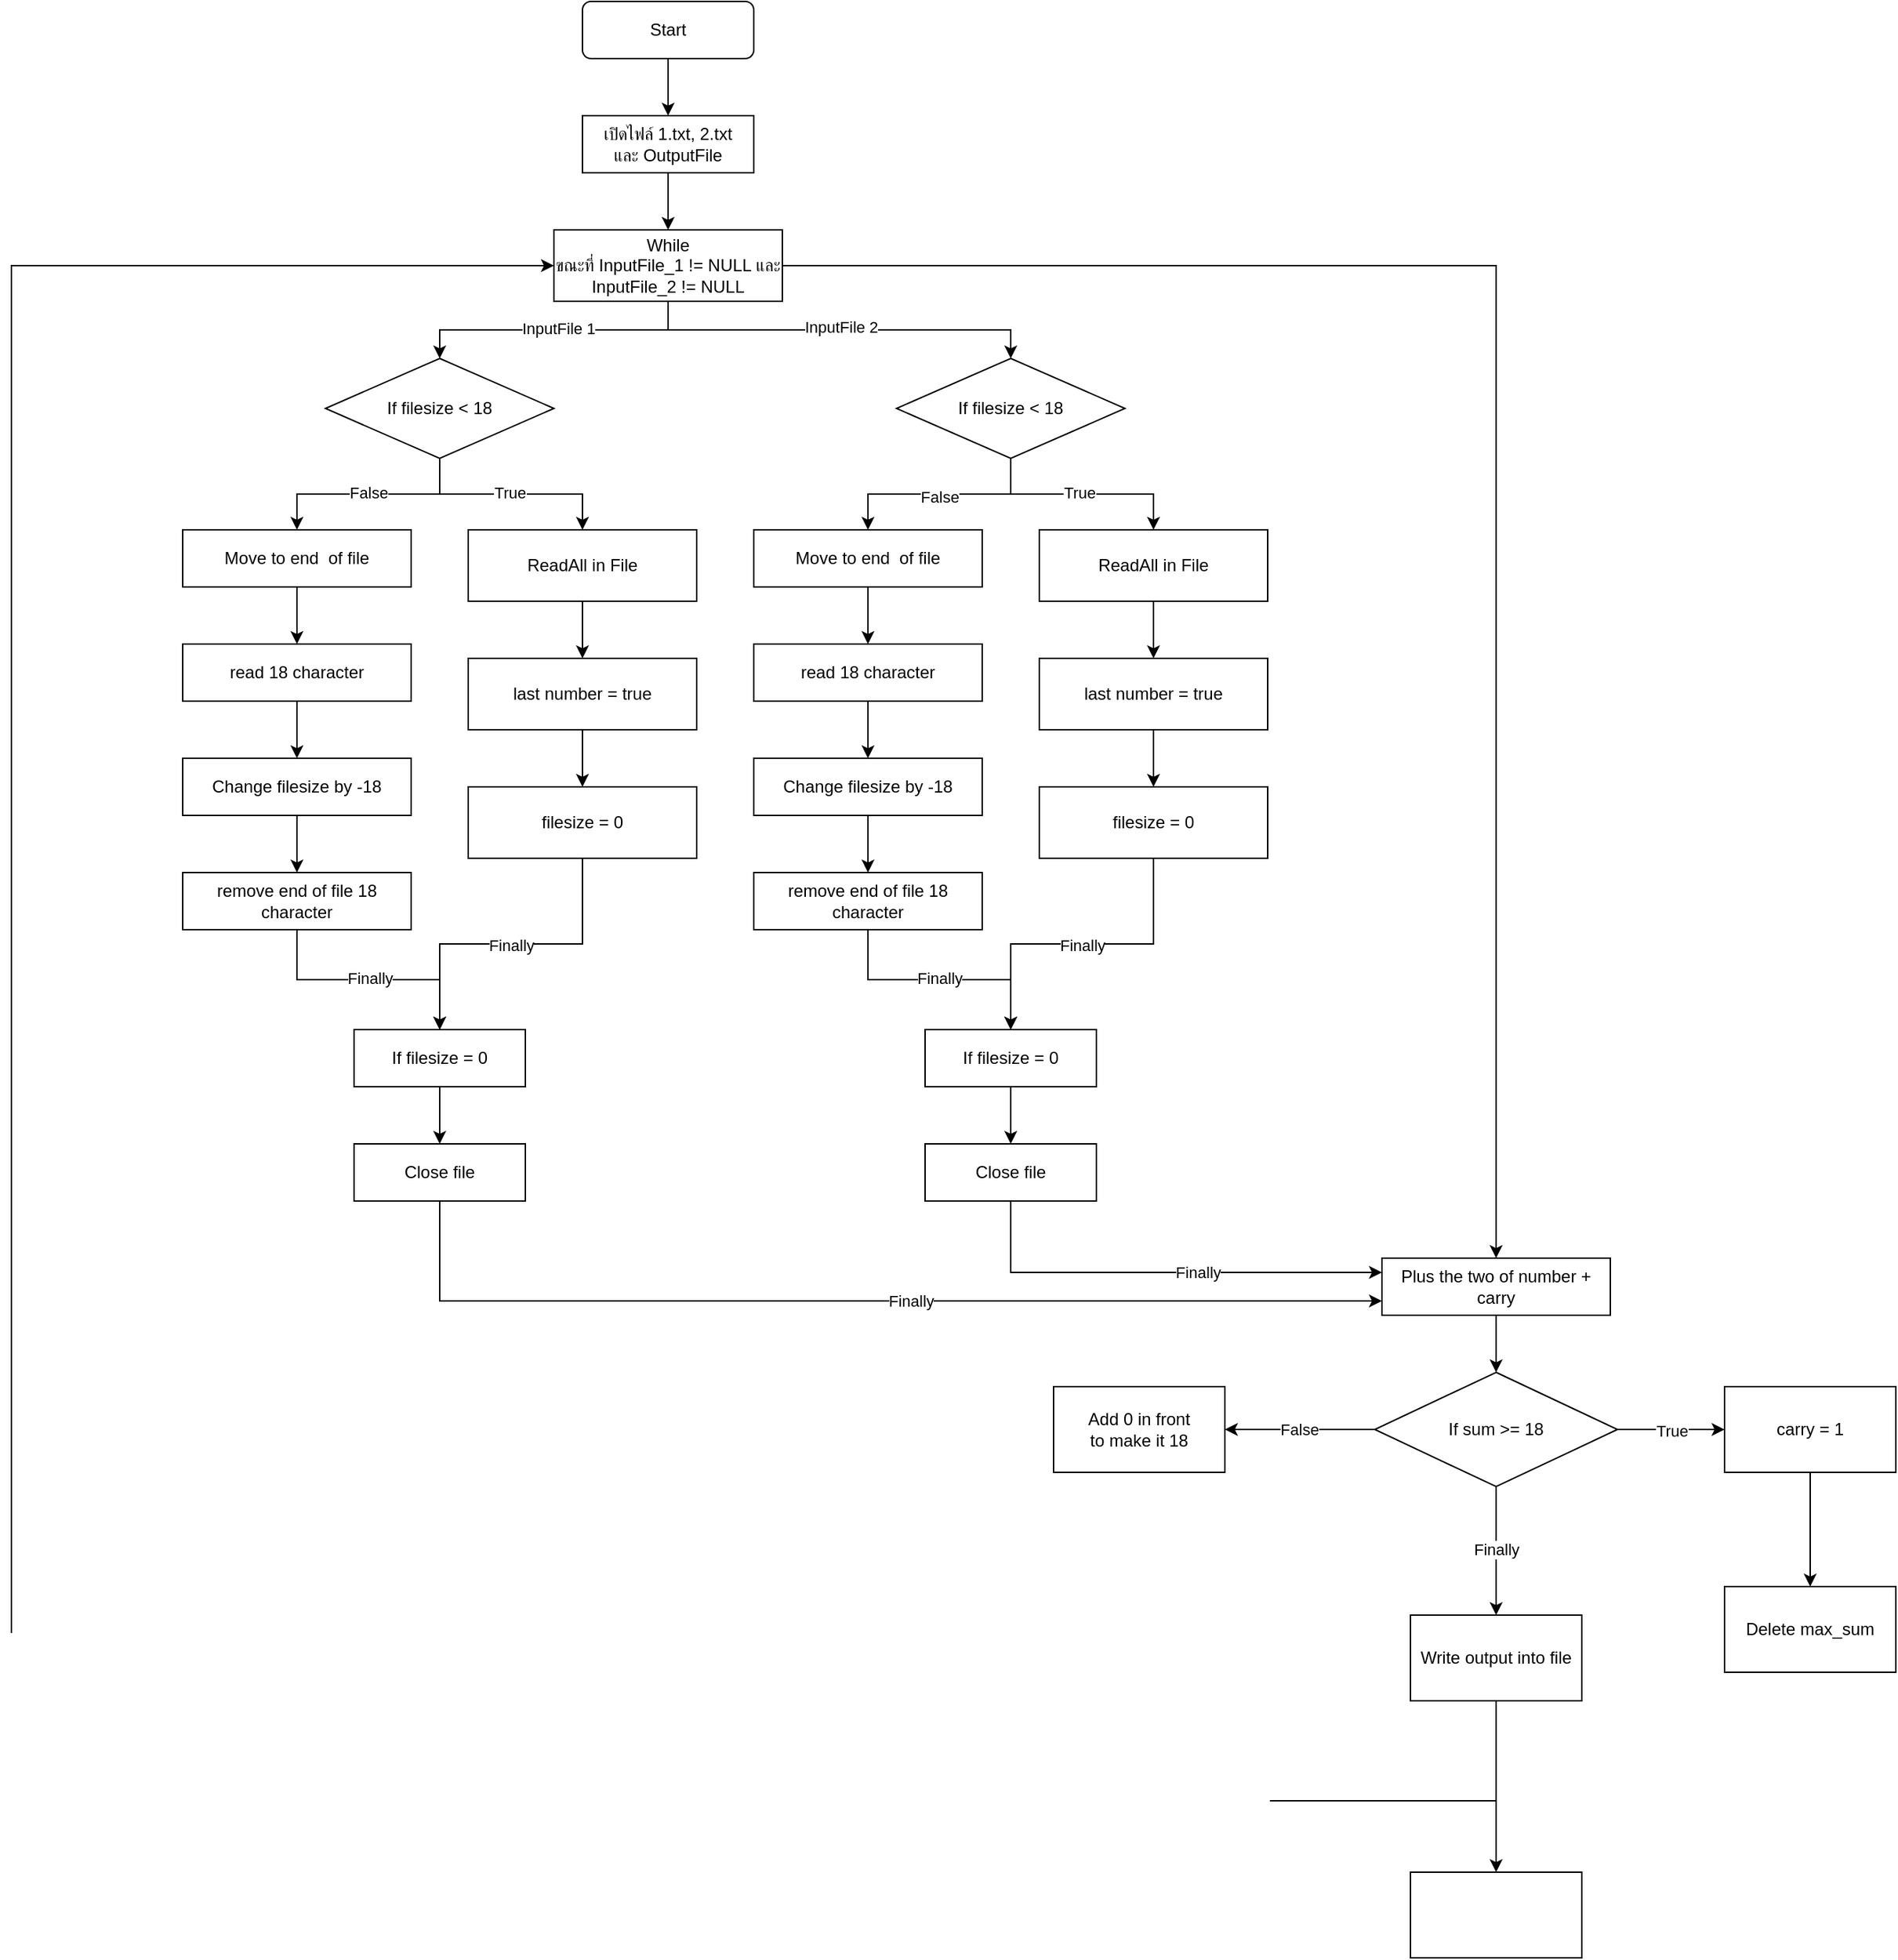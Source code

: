 <mxfile version="27.0.9">
  <diagram name="Page-1" id="AcW_P78Xfz2Vmk0OPehk">
    <mxGraphModel dx="2777" dy="1402" grid="1" gridSize="10" guides="1" tooltips="1" connect="1" arrows="1" fold="1" page="0" pageScale="1" pageWidth="1600" pageHeight="900" math="0" shadow="0">
      <root>
        <mxCell id="0" />
        <mxCell id="1" parent="0" />
        <mxCell id="pKQ1DFMtgbmYqmVptr8--3" value="" style="edgeStyle=orthogonalEdgeStyle;rounded=0;orthogonalLoop=1;jettySize=auto;html=1;" parent="1" source="pKQ1DFMtgbmYqmVptr8--1" target="pKQ1DFMtgbmYqmVptr8--2" edge="1">
          <mxGeometry relative="1" as="geometry" />
        </mxCell>
        <mxCell id="pKQ1DFMtgbmYqmVptr8--1" value="Start" style="rounded=1;whiteSpace=wrap;html=1;" parent="1" vertex="1">
          <mxGeometry x="160" y="240" width="120" height="40" as="geometry" />
        </mxCell>
        <mxCell id="pKQ1DFMtgbmYqmVptr8--5" value="" style="edgeStyle=orthogonalEdgeStyle;rounded=0;orthogonalLoop=1;jettySize=auto;html=1;" parent="1" source="pKQ1DFMtgbmYqmVptr8--2" target="pKQ1DFMtgbmYqmVptr8--4" edge="1">
          <mxGeometry relative="1" as="geometry" />
        </mxCell>
        <mxCell id="pKQ1DFMtgbmYqmVptr8--2" value="เปิดไฟล์ 1.txt, 2.txt&lt;div&gt;และ OutputFile&lt;/div&gt;" style="rounded=0;whiteSpace=wrap;html=1;" parent="1" vertex="1">
          <mxGeometry x="160" y="320" width="120" height="40" as="geometry" />
        </mxCell>
        <mxCell id="ZDc7zMgVMBdR7gX53teH-39" value="" style="edgeStyle=orthogonalEdgeStyle;rounded=0;orthogonalLoop=1;jettySize=auto;html=1;" parent="1" source="pKQ1DFMtgbmYqmVptr8--4" target="ZDc7zMgVMBdR7gX53teH-38" edge="1">
          <mxGeometry relative="1" as="geometry" />
        </mxCell>
        <mxCell id="ZDc7zMgVMBdR7gX53teH-61" style="edgeStyle=orthogonalEdgeStyle;rounded=0;orthogonalLoop=1;jettySize=auto;html=1;entryX=0.5;entryY=0;entryDx=0;entryDy=0;exitX=0.5;exitY=1;exitDx=0;exitDy=0;" parent="1" source="pKQ1DFMtgbmYqmVptr8--4" target="ZDc7zMgVMBdR7gX53teH-60" edge="1">
          <mxGeometry relative="1" as="geometry" />
        </mxCell>
        <mxCell id="Do0xDfXfbNfMnPIxrDji-6" value="InputFile 1" style="edgeLabel;html=1;align=center;verticalAlign=middle;resizable=0;points=[];" vertex="1" connectable="0" parent="ZDc7zMgVMBdR7gX53teH-61">
          <mxGeometry x="-0.025" y="-1" relative="1" as="geometry">
            <mxPoint as="offset" />
          </mxGeometry>
        </mxCell>
        <mxCell id="Do0xDfXfbNfMnPIxrDji-7" style="edgeStyle=orthogonalEdgeStyle;rounded=0;orthogonalLoop=1;jettySize=auto;html=1;entryX=0.5;entryY=0;entryDx=0;entryDy=0;exitX=0.5;exitY=1;exitDx=0;exitDy=0;" edge="1" parent="1" source="pKQ1DFMtgbmYqmVptr8--4" target="Do0xDfXfbNfMnPIxrDji-5">
          <mxGeometry relative="1" as="geometry" />
        </mxCell>
        <mxCell id="Do0xDfXfbNfMnPIxrDji-8" value="InputFile 2" style="edgeLabel;html=1;align=center;verticalAlign=middle;resizable=0;points=[];" vertex="1" connectable="0" parent="Do0xDfXfbNfMnPIxrDji-7">
          <mxGeometry x="0.008" y="2" relative="1" as="geometry">
            <mxPoint as="offset" />
          </mxGeometry>
        </mxCell>
        <mxCell id="pKQ1DFMtgbmYqmVptr8--4" value="While&lt;div&gt;ขณะที่ InputFile_1 != NULL และ InputFile_2 != NULL&lt;/div&gt;" style="rounded=0;whiteSpace=wrap;html=1;" parent="1" vertex="1">
          <mxGeometry x="140" y="400" width="160" height="50" as="geometry" />
        </mxCell>
        <mxCell id="LNDTRcmuirxLBHoLEN23-6" value="" style="edgeStyle=orthogonalEdgeStyle;rounded=0;orthogonalLoop=1;jettySize=auto;html=1;" parent="1" source="LNDTRcmuirxLBHoLEN23-3" target="LNDTRcmuirxLBHoLEN23-5" edge="1">
          <mxGeometry relative="1" as="geometry" />
        </mxCell>
        <mxCell id="LNDTRcmuirxLBHoLEN23-3" value="ReadAll in File" style="rounded=0;whiteSpace=wrap;html=1;" parent="1" vertex="1">
          <mxGeometry x="80" y="610" width="160" height="50" as="geometry" />
        </mxCell>
        <mxCell id="LNDTRcmuirxLBHoLEN23-8" value="" style="edgeStyle=orthogonalEdgeStyle;rounded=0;orthogonalLoop=1;jettySize=auto;html=1;" parent="1" source="LNDTRcmuirxLBHoLEN23-5" target="LNDTRcmuirxLBHoLEN23-7" edge="1">
          <mxGeometry relative="1" as="geometry" />
        </mxCell>
        <mxCell id="LNDTRcmuirxLBHoLEN23-5" value="last number = true" style="rounded=0;whiteSpace=wrap;html=1;" parent="1" vertex="1">
          <mxGeometry x="80" y="700" width="160" height="50" as="geometry" />
        </mxCell>
        <mxCell id="ZDc7zMgVMBdR7gX53teH-35" style="edgeStyle=orthogonalEdgeStyle;rounded=0;orthogonalLoop=1;jettySize=auto;html=1;entryX=0.5;entryY=0;entryDx=0;entryDy=0;" parent="1" source="LNDTRcmuirxLBHoLEN23-7" target="ZDc7zMgVMBdR7gX53teH-28" edge="1">
          <mxGeometry relative="1" as="geometry" />
        </mxCell>
        <mxCell id="Do0xDfXfbNfMnPIxrDji-14" value="Finally" style="edgeLabel;html=1;align=center;verticalAlign=middle;resizable=0;points=[];" vertex="1" connectable="0" parent="ZDc7zMgVMBdR7gX53teH-35">
          <mxGeometry x="-0.001" y="1" relative="1" as="geometry">
            <mxPoint as="offset" />
          </mxGeometry>
        </mxCell>
        <mxCell id="LNDTRcmuirxLBHoLEN23-7" value="filesize = 0" style="rounded=0;whiteSpace=wrap;html=1;" parent="1" vertex="1">
          <mxGeometry x="80" y="790" width="160" height="50" as="geometry" />
        </mxCell>
        <mxCell id="ZDc7zMgVMBdR7gX53teH-2" value="" style="edgeStyle=orthogonalEdgeStyle;rounded=0;orthogonalLoop=1;jettySize=auto;html=1;" parent="1" source="LNDTRcmuirxLBHoLEN23-11" target="ZDc7zMgVMBdR7gX53teH-1" edge="1">
          <mxGeometry relative="1" as="geometry" />
        </mxCell>
        <mxCell id="LNDTRcmuirxLBHoLEN23-11" value="&lt;div&gt;Move to end&amp;nbsp; of file&lt;/div&gt;" style="rounded=0;whiteSpace=wrap;html=1;" parent="1" vertex="1">
          <mxGeometry x="-120" y="610" width="160" height="40" as="geometry" />
        </mxCell>
        <mxCell id="ZDc7zMgVMBdR7gX53teH-4" value="" style="edgeStyle=orthogonalEdgeStyle;rounded=0;orthogonalLoop=1;jettySize=auto;html=1;" parent="1" source="ZDc7zMgVMBdR7gX53teH-1" target="ZDc7zMgVMBdR7gX53teH-3" edge="1">
          <mxGeometry relative="1" as="geometry" />
        </mxCell>
        <mxCell id="ZDc7zMgVMBdR7gX53teH-1" value="&lt;div&gt;&lt;span style=&quot;background-color: transparent; color: light-dark(rgb(0, 0, 0), rgb(255, 255, 255));&quot;&gt;read 18 character&lt;/span&gt;&lt;/div&gt;" style="rounded=0;whiteSpace=wrap;html=1;" parent="1" vertex="1">
          <mxGeometry x="-120" y="690" width="160" height="40" as="geometry" />
        </mxCell>
        <mxCell id="ZDc7zMgVMBdR7gX53teH-6" value="" style="edgeStyle=orthogonalEdgeStyle;rounded=0;orthogonalLoop=1;jettySize=auto;html=1;" parent="1" source="ZDc7zMgVMBdR7gX53teH-3" target="ZDc7zMgVMBdR7gX53teH-5" edge="1">
          <mxGeometry relative="1" as="geometry" />
        </mxCell>
        <mxCell id="ZDc7zMgVMBdR7gX53teH-3" value="Change filesize by -18" style="rounded=0;whiteSpace=wrap;html=1;" parent="1" vertex="1">
          <mxGeometry x="-120" y="770" width="160" height="40" as="geometry" />
        </mxCell>
        <mxCell id="ZDc7zMgVMBdR7gX53teH-34" style="edgeStyle=orthogonalEdgeStyle;rounded=0;orthogonalLoop=1;jettySize=auto;html=1;entryX=0.5;entryY=0;entryDx=0;entryDy=0;" parent="1" source="ZDc7zMgVMBdR7gX53teH-5" target="ZDc7zMgVMBdR7gX53teH-28" edge="1">
          <mxGeometry relative="1" as="geometry" />
        </mxCell>
        <mxCell id="Do0xDfXfbNfMnPIxrDji-13" value="Finally" style="edgeLabel;html=1;align=center;verticalAlign=middle;resizable=0;points=[];" vertex="1" connectable="0" parent="ZDc7zMgVMBdR7gX53teH-34">
          <mxGeometry x="0.009" y="1" relative="1" as="geometry">
            <mxPoint as="offset" />
          </mxGeometry>
        </mxCell>
        <mxCell id="ZDc7zMgVMBdR7gX53teH-5" value="remove end of file 18 character" style="rounded=0;whiteSpace=wrap;html=1;" parent="1" vertex="1">
          <mxGeometry x="-120" y="850" width="160" height="40" as="geometry" />
        </mxCell>
        <mxCell id="ZDc7zMgVMBdR7gX53teH-12" value="" style="edgeStyle=orthogonalEdgeStyle;rounded=0;orthogonalLoop=1;jettySize=auto;html=1;" parent="1" source="ZDc7zMgVMBdR7gX53teH-13" target="ZDc7zMgVMBdR7gX53teH-15" edge="1">
          <mxGeometry relative="1" as="geometry" />
        </mxCell>
        <mxCell id="ZDc7zMgVMBdR7gX53teH-13" value="ReadAll in File" style="rounded=0;whiteSpace=wrap;html=1;" parent="1" vertex="1">
          <mxGeometry x="480" y="610" width="160" height="50" as="geometry" />
        </mxCell>
        <mxCell id="ZDc7zMgVMBdR7gX53teH-14" value="" style="edgeStyle=orthogonalEdgeStyle;rounded=0;orthogonalLoop=1;jettySize=auto;html=1;" parent="1" source="ZDc7zMgVMBdR7gX53teH-15" target="ZDc7zMgVMBdR7gX53teH-16" edge="1">
          <mxGeometry relative="1" as="geometry" />
        </mxCell>
        <mxCell id="ZDc7zMgVMBdR7gX53teH-15" value="last number = true" style="rounded=0;whiteSpace=wrap;html=1;" parent="1" vertex="1">
          <mxGeometry x="480" y="700" width="160" height="50" as="geometry" />
        </mxCell>
        <mxCell id="ZDc7zMgVMBdR7gX53teH-37" style="edgeStyle=orthogonalEdgeStyle;rounded=0;orthogonalLoop=1;jettySize=auto;html=1;entryX=0.5;entryY=0;entryDx=0;entryDy=0;" parent="1" source="ZDc7zMgVMBdR7gX53teH-16" target="ZDc7zMgVMBdR7gX53teH-32" edge="1">
          <mxGeometry relative="1" as="geometry" />
        </mxCell>
        <mxCell id="Do0xDfXfbNfMnPIxrDji-17" value="Finally" style="edgeLabel;html=1;align=center;verticalAlign=middle;resizable=0;points=[];" vertex="1" connectable="0" parent="ZDc7zMgVMBdR7gX53teH-37">
          <mxGeometry x="-0.001" y="1" relative="1" as="geometry">
            <mxPoint as="offset" />
          </mxGeometry>
        </mxCell>
        <mxCell id="ZDc7zMgVMBdR7gX53teH-16" value="filesize = 0" style="rounded=0;whiteSpace=wrap;html=1;" parent="1" vertex="1">
          <mxGeometry x="480" y="790" width="160" height="50" as="geometry" />
        </mxCell>
        <mxCell id="ZDc7zMgVMBdR7gX53teH-17" value="" style="edgeStyle=orthogonalEdgeStyle;rounded=0;orthogonalLoop=1;jettySize=auto;html=1;" parent="1" source="ZDc7zMgVMBdR7gX53teH-18" target="ZDc7zMgVMBdR7gX53teH-20" edge="1">
          <mxGeometry relative="1" as="geometry" />
        </mxCell>
        <mxCell id="ZDc7zMgVMBdR7gX53teH-18" value="&lt;div&gt;Move to end&amp;nbsp; of file&lt;/div&gt;" style="rounded=0;whiteSpace=wrap;html=1;" parent="1" vertex="1">
          <mxGeometry x="280" y="610" width="160" height="40" as="geometry" />
        </mxCell>
        <mxCell id="ZDc7zMgVMBdR7gX53teH-19" value="" style="edgeStyle=orthogonalEdgeStyle;rounded=0;orthogonalLoop=1;jettySize=auto;html=1;" parent="1" source="ZDc7zMgVMBdR7gX53teH-20" target="ZDc7zMgVMBdR7gX53teH-22" edge="1">
          <mxGeometry relative="1" as="geometry" />
        </mxCell>
        <mxCell id="ZDc7zMgVMBdR7gX53teH-20" value="&lt;div&gt;&lt;span style=&quot;background-color: transparent; color: light-dark(rgb(0, 0, 0), rgb(255, 255, 255));&quot;&gt;read 18 character&lt;/span&gt;&lt;/div&gt;" style="rounded=0;whiteSpace=wrap;html=1;" parent="1" vertex="1">
          <mxGeometry x="280" y="690" width="160" height="40" as="geometry" />
        </mxCell>
        <mxCell id="ZDc7zMgVMBdR7gX53teH-21" value="" style="edgeStyle=orthogonalEdgeStyle;rounded=0;orthogonalLoop=1;jettySize=auto;html=1;" parent="1" source="ZDc7zMgVMBdR7gX53teH-22" target="ZDc7zMgVMBdR7gX53teH-23" edge="1">
          <mxGeometry relative="1" as="geometry" />
        </mxCell>
        <mxCell id="ZDc7zMgVMBdR7gX53teH-22" value="Change filesize by -18" style="rounded=0;whiteSpace=wrap;html=1;" parent="1" vertex="1">
          <mxGeometry x="280" y="770" width="160" height="40" as="geometry" />
        </mxCell>
        <mxCell id="ZDc7zMgVMBdR7gX53teH-36" style="edgeStyle=orthogonalEdgeStyle;rounded=0;orthogonalLoop=1;jettySize=auto;html=1;entryX=0.5;entryY=0;entryDx=0;entryDy=0;" parent="1" source="ZDc7zMgVMBdR7gX53teH-23" target="ZDc7zMgVMBdR7gX53teH-32" edge="1">
          <mxGeometry relative="1" as="geometry" />
        </mxCell>
        <mxCell id="Do0xDfXfbNfMnPIxrDji-16" value="Finally" style="edgeLabel;html=1;align=center;verticalAlign=middle;resizable=0;points=[];" vertex="1" connectable="0" parent="ZDc7zMgVMBdR7gX53teH-36">
          <mxGeometry x="-0.007" y="1" relative="1" as="geometry">
            <mxPoint as="offset" />
          </mxGeometry>
        </mxCell>
        <mxCell id="ZDc7zMgVMBdR7gX53teH-23" value="remove end of file 18 character" style="rounded=0;whiteSpace=wrap;html=1;" parent="1" vertex="1">
          <mxGeometry x="280" y="850" width="160" height="40" as="geometry" />
        </mxCell>
        <mxCell id="ZDc7zMgVMBdR7gX53teH-30" value="" style="edgeStyle=orthogonalEdgeStyle;rounded=0;orthogonalLoop=1;jettySize=auto;html=1;" parent="1" source="ZDc7zMgVMBdR7gX53teH-28" target="ZDc7zMgVMBdR7gX53teH-29" edge="1">
          <mxGeometry relative="1" as="geometry" />
        </mxCell>
        <mxCell id="ZDc7zMgVMBdR7gX53teH-28" value="If filesize = 0" style="rounded=0;whiteSpace=wrap;html=1;" parent="1" vertex="1">
          <mxGeometry y="960" width="120" height="40" as="geometry" />
        </mxCell>
        <mxCell id="ZDc7zMgVMBdR7gX53teH-41" style="edgeStyle=orthogonalEdgeStyle;rounded=0;orthogonalLoop=1;jettySize=auto;html=1;entryX=0;entryY=0.75;entryDx=0;entryDy=0;" parent="1" source="ZDc7zMgVMBdR7gX53teH-29" target="ZDc7zMgVMBdR7gX53teH-38" edge="1">
          <mxGeometry relative="1" as="geometry">
            <Array as="points">
              <mxPoint x="60" y="1150" />
            </Array>
          </mxGeometry>
        </mxCell>
        <mxCell id="Do0xDfXfbNfMnPIxrDji-19" value="Finally" style="edgeLabel;html=1;align=center;verticalAlign=middle;resizable=0;points=[];" vertex="1" connectable="0" parent="ZDc7zMgVMBdR7gX53teH-41">
          <mxGeometry x="0.094" relative="1" as="geometry">
            <mxPoint as="offset" />
          </mxGeometry>
        </mxCell>
        <mxCell id="ZDc7zMgVMBdR7gX53teH-29" value="Close file" style="rounded=0;whiteSpace=wrap;html=1;" parent="1" vertex="1">
          <mxGeometry y="1040" width="120" height="40" as="geometry" />
        </mxCell>
        <mxCell id="ZDc7zMgVMBdR7gX53teH-31" value="" style="edgeStyle=orthogonalEdgeStyle;rounded=0;orthogonalLoop=1;jettySize=auto;html=1;" parent="1" source="ZDc7zMgVMBdR7gX53teH-32" target="ZDc7zMgVMBdR7gX53teH-33" edge="1">
          <mxGeometry relative="1" as="geometry" />
        </mxCell>
        <mxCell id="ZDc7zMgVMBdR7gX53teH-32" value="If filesize = 0" style="rounded=0;whiteSpace=wrap;html=1;" parent="1" vertex="1">
          <mxGeometry x="400" y="960" width="120" height="40" as="geometry" />
        </mxCell>
        <mxCell id="ZDc7zMgVMBdR7gX53teH-40" style="edgeStyle=orthogonalEdgeStyle;rounded=0;orthogonalLoop=1;jettySize=auto;html=1;entryX=0;entryY=0.25;entryDx=0;entryDy=0;" parent="1" source="ZDc7zMgVMBdR7gX53teH-33" target="ZDc7zMgVMBdR7gX53teH-38" edge="1">
          <mxGeometry relative="1" as="geometry">
            <Array as="points">
              <mxPoint x="460" y="1130" />
            </Array>
          </mxGeometry>
        </mxCell>
        <mxCell id="Do0xDfXfbNfMnPIxrDji-18" value="Finally" style="edgeLabel;html=1;align=center;verticalAlign=middle;resizable=0;points=[];" vertex="1" connectable="0" parent="ZDc7zMgVMBdR7gX53teH-40">
          <mxGeometry x="0.166" relative="1" as="geometry">
            <mxPoint as="offset" />
          </mxGeometry>
        </mxCell>
        <mxCell id="ZDc7zMgVMBdR7gX53teH-33" value="Close file" style="rounded=0;whiteSpace=wrap;html=1;" parent="1" vertex="1">
          <mxGeometry x="400" y="1040" width="120" height="40" as="geometry" />
        </mxCell>
        <mxCell id="ZDc7zMgVMBdR7gX53teH-43" value="" style="edgeStyle=orthogonalEdgeStyle;rounded=0;orthogonalLoop=1;jettySize=auto;html=1;" parent="1" source="ZDc7zMgVMBdR7gX53teH-38" target="ZDc7zMgVMBdR7gX53teH-42" edge="1">
          <mxGeometry relative="1" as="geometry" />
        </mxCell>
        <mxCell id="ZDc7zMgVMBdR7gX53teH-38" value="Plus the two of number + carry" style="rounded=0;whiteSpace=wrap;html=1;" parent="1" vertex="1">
          <mxGeometry x="720" y="1120" width="160" height="40" as="geometry" />
        </mxCell>
        <mxCell id="ZDc7zMgVMBdR7gX53teH-45" value="" style="edgeStyle=orthogonalEdgeStyle;rounded=0;orthogonalLoop=1;jettySize=auto;html=1;entryX=0;entryY=0.5;entryDx=0;entryDy=0;" parent="1" source="ZDc7zMgVMBdR7gX53teH-42" target="ZDc7zMgVMBdR7gX53teH-47" edge="1">
          <mxGeometry relative="1" as="geometry">
            <mxPoint x="965.0" y="1240.0" as="targetPoint" />
          </mxGeometry>
        </mxCell>
        <mxCell id="ZDc7zMgVMBdR7gX53teH-46" value="True" style="edgeLabel;html=1;align=center;verticalAlign=middle;resizable=0;points=[];" parent="ZDc7zMgVMBdR7gX53teH-45" vertex="1" connectable="0">
          <mxGeometry x="0.003" y="-1" relative="1" as="geometry">
            <mxPoint as="offset" />
          </mxGeometry>
        </mxCell>
        <mxCell id="ZDc7zMgVMBdR7gX53teH-53" value="" style="edgeStyle=orthogonalEdgeStyle;rounded=0;orthogonalLoop=1;jettySize=auto;html=1;" parent="1" source="ZDc7zMgVMBdR7gX53teH-42" target="ZDc7zMgVMBdR7gX53teH-52" edge="1">
          <mxGeometry relative="1" as="geometry" />
        </mxCell>
        <mxCell id="ZDc7zMgVMBdR7gX53teH-54" value="False" style="edgeLabel;html=1;align=center;verticalAlign=middle;resizable=0;points=[];" parent="ZDc7zMgVMBdR7gX53teH-53" vertex="1" connectable="0">
          <mxGeometry x="0.015" y="-3" relative="1" as="geometry">
            <mxPoint y="3" as="offset" />
          </mxGeometry>
        </mxCell>
        <mxCell id="ZDc7zMgVMBdR7gX53teH-56" value="" style="edgeStyle=orthogonalEdgeStyle;rounded=0;orthogonalLoop=1;jettySize=auto;html=1;" parent="1" source="ZDc7zMgVMBdR7gX53teH-42" target="ZDc7zMgVMBdR7gX53teH-55" edge="1">
          <mxGeometry relative="1" as="geometry" />
        </mxCell>
        <mxCell id="Do0xDfXfbNfMnPIxrDji-20" value="Finally" style="edgeLabel;html=1;align=center;verticalAlign=middle;resizable=0;points=[];" vertex="1" connectable="0" parent="ZDc7zMgVMBdR7gX53teH-56">
          <mxGeometry x="-0.019" relative="1" as="geometry">
            <mxPoint as="offset" />
          </mxGeometry>
        </mxCell>
        <mxCell id="ZDc7zMgVMBdR7gX53teH-42" value="If sum &amp;gt;= 18" style="rhombus;whiteSpace=wrap;html=1;rounded=0;" parent="1" vertex="1">
          <mxGeometry x="715" y="1200" width="170" height="80" as="geometry" />
        </mxCell>
        <mxCell id="ZDc7zMgVMBdR7gX53teH-49" value="" style="edgeStyle=orthogonalEdgeStyle;rounded=0;orthogonalLoop=1;jettySize=auto;html=1;" parent="1" source="ZDc7zMgVMBdR7gX53teH-47" target="ZDc7zMgVMBdR7gX53teH-48" edge="1">
          <mxGeometry relative="1" as="geometry" />
        </mxCell>
        <mxCell id="ZDc7zMgVMBdR7gX53teH-47" value="carry = 1" style="rounded=0;whiteSpace=wrap;html=1;" parent="1" vertex="1">
          <mxGeometry x="960" y="1210" width="120" height="60" as="geometry" />
        </mxCell>
        <mxCell id="ZDc7zMgVMBdR7gX53teH-48" value="Delete max_sum" style="rounded=0;whiteSpace=wrap;html=1;" parent="1" vertex="1">
          <mxGeometry x="960" y="1350" width="120" height="60" as="geometry" />
        </mxCell>
        <mxCell id="ZDc7zMgVMBdR7gX53teH-52" value="Add 0 in front&lt;div&gt;to make it 18&lt;/div&gt;" style="whiteSpace=wrap;html=1;rounded=0;" parent="1" vertex="1">
          <mxGeometry x="490" y="1210" width="120" height="60" as="geometry" />
        </mxCell>
        <mxCell id="ZDc7zMgVMBdR7gX53teH-59" style="edgeStyle=orthogonalEdgeStyle;rounded=0;orthogonalLoop=1;jettySize=auto;html=1;entryX=0;entryY=0.5;entryDx=0;entryDy=0;" parent="1" source="ZDc7zMgVMBdR7gX53teH-55" target="pKQ1DFMtgbmYqmVptr8--4" edge="1">
          <mxGeometry relative="1" as="geometry">
            <Array as="points">
              <mxPoint x="800" y="1500" />
              <mxPoint x="-240" y="1500" />
              <mxPoint x="-240" y="425" />
            </Array>
          </mxGeometry>
        </mxCell>
        <mxCell id="Do0xDfXfbNfMnPIxrDji-22" value="" style="edgeStyle=orthogonalEdgeStyle;rounded=0;orthogonalLoop=1;jettySize=auto;html=1;" edge="1" parent="1" source="ZDc7zMgVMBdR7gX53teH-55" target="Do0xDfXfbNfMnPIxrDji-21">
          <mxGeometry relative="1" as="geometry" />
        </mxCell>
        <mxCell id="ZDc7zMgVMBdR7gX53teH-55" value="Write output into file" style="whiteSpace=wrap;html=1;rounded=0;" parent="1" vertex="1">
          <mxGeometry x="740" y="1370" width="120" height="60" as="geometry" />
        </mxCell>
        <mxCell id="Do0xDfXfbNfMnPIxrDji-1" style="edgeStyle=orthogonalEdgeStyle;rounded=0;orthogonalLoop=1;jettySize=auto;html=1;entryX=0.5;entryY=0;entryDx=0;entryDy=0;" edge="1" parent="1" source="ZDc7zMgVMBdR7gX53teH-60" target="LNDTRcmuirxLBHoLEN23-11">
          <mxGeometry relative="1" as="geometry" />
        </mxCell>
        <mxCell id="Do0xDfXfbNfMnPIxrDji-2" value="False" style="edgeLabel;html=1;align=center;verticalAlign=middle;resizable=0;points=[];" vertex="1" connectable="0" parent="Do0xDfXfbNfMnPIxrDji-1">
          <mxGeometry x="0.002" y="-1" relative="1" as="geometry">
            <mxPoint as="offset" />
          </mxGeometry>
        </mxCell>
        <mxCell id="Do0xDfXfbNfMnPIxrDji-3" style="edgeStyle=orthogonalEdgeStyle;rounded=0;orthogonalLoop=1;jettySize=auto;html=1;entryX=0.5;entryY=0;entryDx=0;entryDy=0;" edge="1" parent="1" source="ZDc7zMgVMBdR7gX53teH-60" target="LNDTRcmuirxLBHoLEN23-3">
          <mxGeometry relative="1" as="geometry" />
        </mxCell>
        <mxCell id="Do0xDfXfbNfMnPIxrDji-4" value="True" style="edgeLabel;html=1;align=center;verticalAlign=middle;resizable=0;points=[];" vertex="1" connectable="0" parent="Do0xDfXfbNfMnPIxrDji-3">
          <mxGeometry x="-0.017" y="1" relative="1" as="geometry">
            <mxPoint as="offset" />
          </mxGeometry>
        </mxCell>
        <mxCell id="ZDc7zMgVMBdR7gX53teH-60" value="If filesize &amp;lt; 18" style="rhombus;whiteSpace=wrap;html=1;" parent="1" vertex="1">
          <mxGeometry x="-20" y="490" width="160" height="70" as="geometry" />
        </mxCell>
        <mxCell id="Do0xDfXfbNfMnPIxrDji-9" style="edgeStyle=orthogonalEdgeStyle;rounded=0;orthogonalLoop=1;jettySize=auto;html=1;entryX=0.5;entryY=0;entryDx=0;entryDy=0;" edge="1" parent="1" source="Do0xDfXfbNfMnPIxrDji-5" target="ZDc7zMgVMBdR7gX53teH-18">
          <mxGeometry relative="1" as="geometry" />
        </mxCell>
        <mxCell id="Do0xDfXfbNfMnPIxrDji-10" value="False" style="edgeLabel;html=1;align=center;verticalAlign=middle;resizable=0;points=[];" vertex="1" connectable="0" parent="Do0xDfXfbNfMnPIxrDji-9">
          <mxGeometry x="0.009" y="2" relative="1" as="geometry">
            <mxPoint as="offset" />
          </mxGeometry>
        </mxCell>
        <mxCell id="Do0xDfXfbNfMnPIxrDji-11" style="edgeStyle=orthogonalEdgeStyle;rounded=0;orthogonalLoop=1;jettySize=auto;html=1;entryX=0.5;entryY=0;entryDx=0;entryDy=0;" edge="1" parent="1" source="Do0xDfXfbNfMnPIxrDji-5" target="ZDc7zMgVMBdR7gX53teH-13">
          <mxGeometry relative="1" as="geometry" />
        </mxCell>
        <mxCell id="Do0xDfXfbNfMnPIxrDji-12" value="True" style="edgeLabel;html=1;align=center;verticalAlign=middle;resizable=0;points=[];" vertex="1" connectable="0" parent="Do0xDfXfbNfMnPIxrDji-11">
          <mxGeometry x="-0.035" y="1" relative="1" as="geometry">
            <mxPoint as="offset" />
          </mxGeometry>
        </mxCell>
        <mxCell id="Do0xDfXfbNfMnPIxrDji-5" value="If filesize &amp;lt; 18" style="rhombus;whiteSpace=wrap;html=1;" vertex="1" parent="1">
          <mxGeometry x="380" y="490" width="160" height="70" as="geometry" />
        </mxCell>
        <mxCell id="Do0xDfXfbNfMnPIxrDji-21" value="" style="whiteSpace=wrap;html=1;rounded=0;" vertex="1" parent="1">
          <mxGeometry x="740" y="1550" width="120" height="60" as="geometry" />
        </mxCell>
      </root>
    </mxGraphModel>
  </diagram>
</mxfile>

